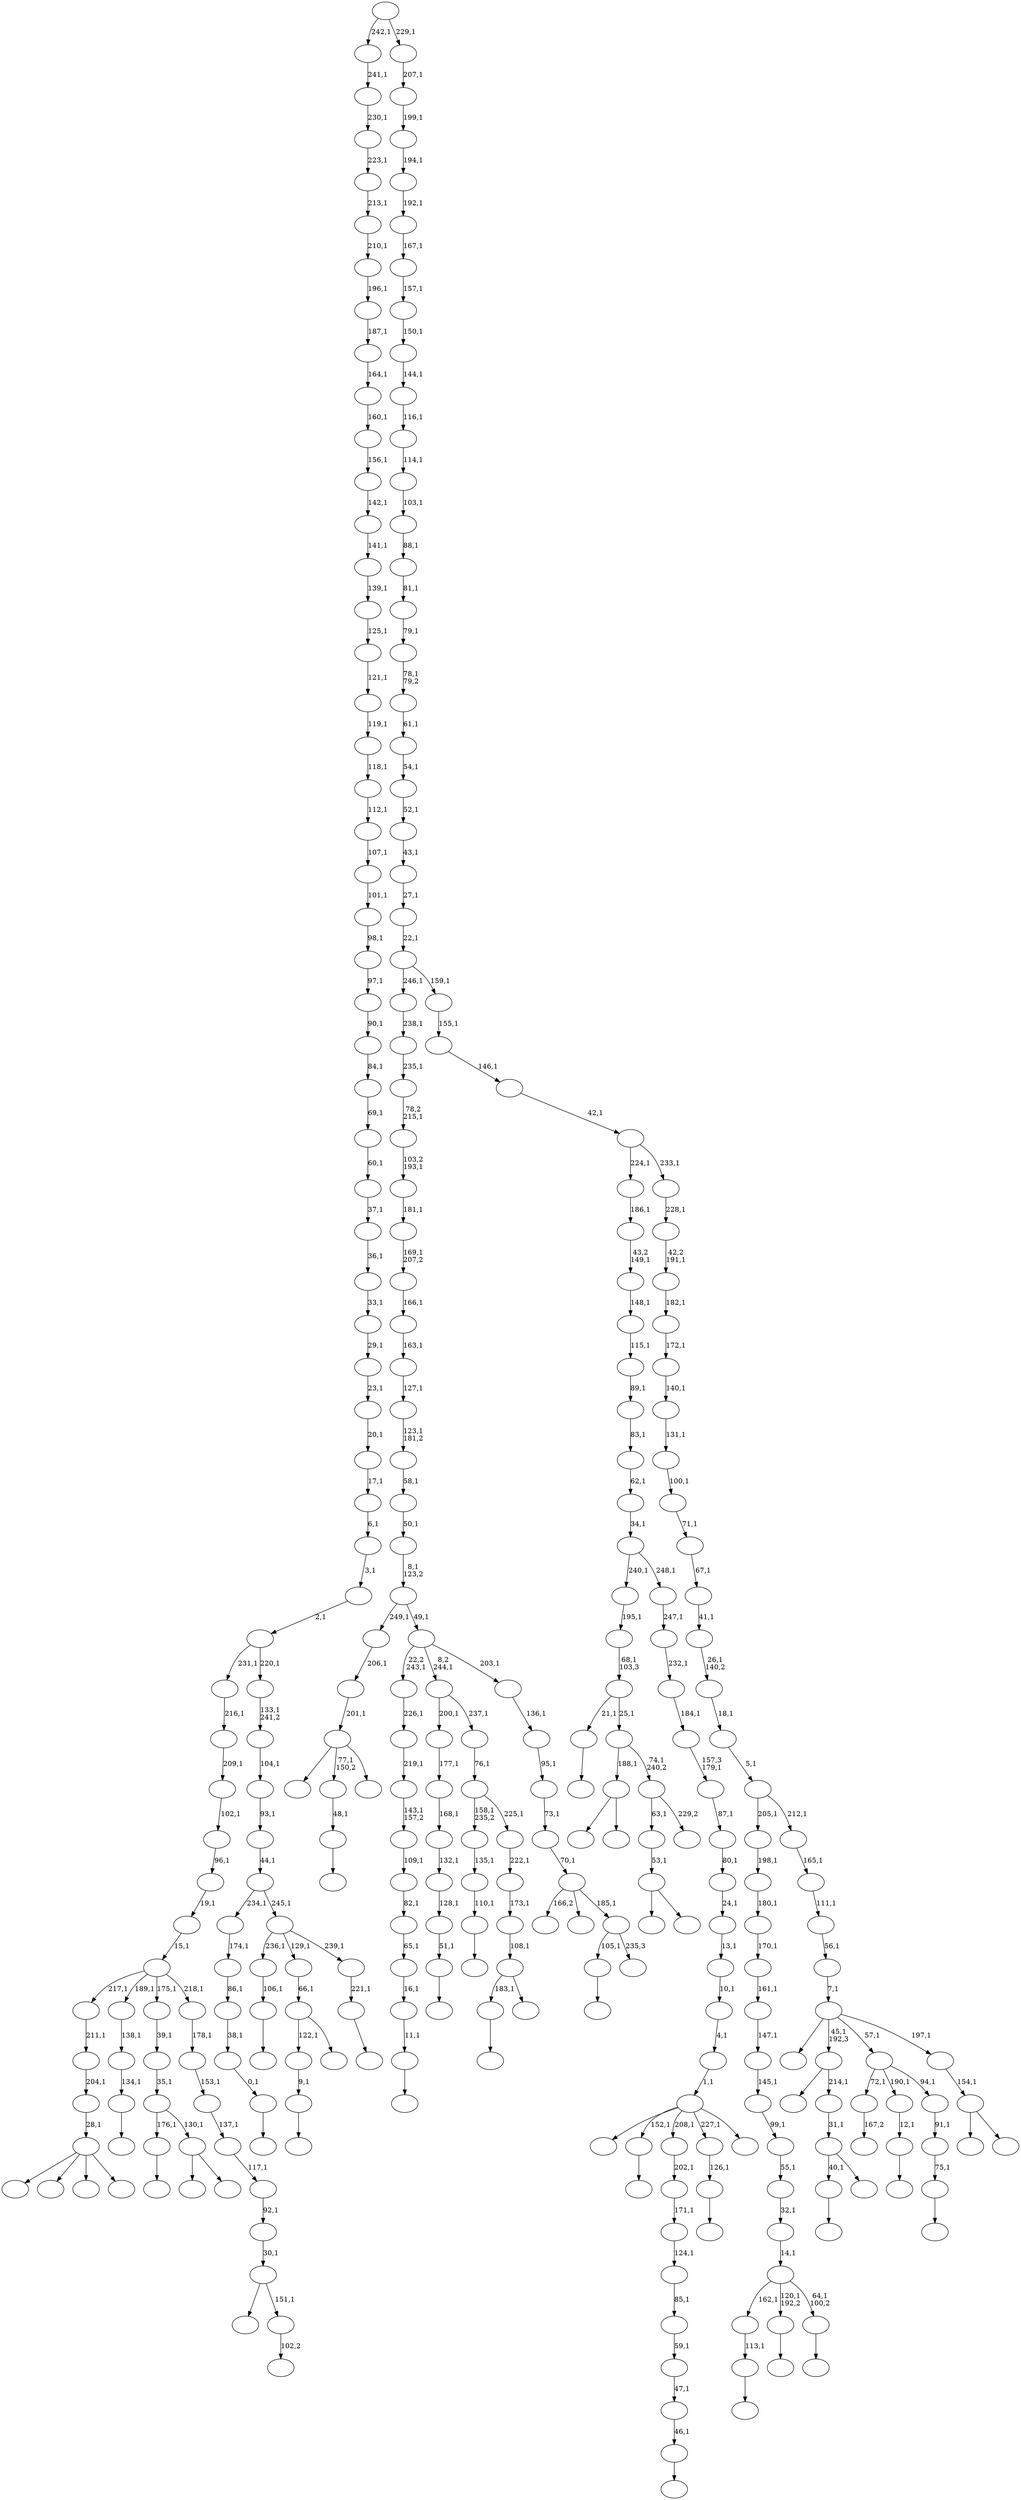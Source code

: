 digraph T {
	300 [label=""]
	299 [label=""]
	298 [label=""]
	297 [label=""]
	296 [label=""]
	295 [label=""]
	294 [label=""]
	293 [label=""]
	292 [label=""]
	291 [label=""]
	290 [label=""]
	289 [label=""]
	288 [label=""]
	287 [label=""]
	286 [label=""]
	285 [label=""]
	284 [label=""]
	283 [label=""]
	282 [label=""]
	281 [label=""]
	280 [label=""]
	279 [label=""]
	278 [label=""]
	277 [label=""]
	276 [label=""]
	275 [label=""]
	274 [label=""]
	273 [label=""]
	272 [label=""]
	271 [label=""]
	270 [label=""]
	269 [label=""]
	268 [label=""]
	267 [label=""]
	266 [label=""]
	265 [label=""]
	264 [label=""]
	263 [label=""]
	262 [label=""]
	261 [label=""]
	260 [label=""]
	259 [label=""]
	258 [label=""]
	257 [label=""]
	256 [label=""]
	255 [label=""]
	254 [label=""]
	253 [label=""]
	252 [label=""]
	251 [label=""]
	250 [label=""]
	249 [label=""]
	248 [label=""]
	247 [label=""]
	246 [label=""]
	245 [label=""]
	244 [label=""]
	243 [label=""]
	242 [label=""]
	241 [label=""]
	240 [label=""]
	239 [label=""]
	238 [label=""]
	237 [label=""]
	236 [label=""]
	235 [label=""]
	234 [label=""]
	233 [label=""]
	232 [label=""]
	231 [label=""]
	230 [label=""]
	229 [label=""]
	228 [label=""]
	227 [label=""]
	226 [label=""]
	225 [label=""]
	224 [label=""]
	223 [label=""]
	222 [label=""]
	221 [label=""]
	220 [label=""]
	219 [label=""]
	218 [label=""]
	217 [label=""]
	216 [label=""]
	215 [label=""]
	214 [label=""]
	213 [label=""]
	212 [label=""]
	211 [label=""]
	210 [label=""]
	209 [label=""]
	208 [label=""]
	207 [label=""]
	206 [label=""]
	205 [label=""]
	204 [label=""]
	203 [label=""]
	202 [label=""]
	201 [label=""]
	200 [label=""]
	199 [label=""]
	198 [label=""]
	197 [label=""]
	196 [label=""]
	195 [label=""]
	194 [label=""]
	193 [label=""]
	192 [label=""]
	191 [label=""]
	190 [label=""]
	189 [label=""]
	188 [label=""]
	187 [label=""]
	186 [label=""]
	185 [label=""]
	184 [label=""]
	183 [label=""]
	182 [label=""]
	181 [label=""]
	180 [label=""]
	179 [label=""]
	178 [label=""]
	177 [label=""]
	176 [label=""]
	175 [label=""]
	174 [label=""]
	173 [label=""]
	172 [label=""]
	171 [label=""]
	170 [label=""]
	169 [label=""]
	168 [label=""]
	167 [label=""]
	166 [label=""]
	165 [label=""]
	164 [label=""]
	163 [label=""]
	162 [label=""]
	161 [label=""]
	160 [label=""]
	159 [label=""]
	158 [label=""]
	157 [label=""]
	156 [label=""]
	155 [label=""]
	154 [label=""]
	153 [label=""]
	152 [label=""]
	151 [label=""]
	150 [label=""]
	149 [label=""]
	148 [label=""]
	147 [label=""]
	146 [label=""]
	145 [label=""]
	144 [label=""]
	143 [label=""]
	142 [label=""]
	141 [label=""]
	140 [label=""]
	139 [label=""]
	138 [label=""]
	137 [label=""]
	136 [label=""]
	135 [label=""]
	134 [label=""]
	133 [label=""]
	132 [label=""]
	131 [label=""]
	130 [label=""]
	129 [label=""]
	128 [label=""]
	127 [label=""]
	126 [label=""]
	125 [label=""]
	124 [label=""]
	123 [label=""]
	122 [label=""]
	121 [label=""]
	120 [label=""]
	119 [label=""]
	118 [label=""]
	117 [label=""]
	116 [label=""]
	115 [label=""]
	114 [label=""]
	113 [label=""]
	112 [label=""]
	111 [label=""]
	110 [label=""]
	109 [label=""]
	108 [label=""]
	107 [label=""]
	106 [label=""]
	105 [label=""]
	104 [label=""]
	103 [label=""]
	102 [label=""]
	101 [label=""]
	100 [label=""]
	99 [label=""]
	98 [label=""]
	97 [label=""]
	96 [label=""]
	95 [label=""]
	94 [label=""]
	93 [label=""]
	92 [label=""]
	91 [label=""]
	90 [label=""]
	89 [label=""]
	88 [label=""]
	87 [label=""]
	86 [label=""]
	85 [label=""]
	84 [label=""]
	83 [label=""]
	82 [label=""]
	81 [label=""]
	80 [label=""]
	79 [label=""]
	78 [label=""]
	77 [label=""]
	76 [label=""]
	75 [label=""]
	74 [label=""]
	73 [label=""]
	72 [label=""]
	71 [label=""]
	70 [label=""]
	69 [label=""]
	68 [label=""]
	67 [label=""]
	66 [label=""]
	65 [label=""]
	64 [label=""]
	63 [label=""]
	62 [label=""]
	61 [label=""]
	60 [label=""]
	59 [label=""]
	58 [label=""]
	57 [label=""]
	56 [label=""]
	55 [label=""]
	54 [label=""]
	53 [label=""]
	52 [label=""]
	51 [label=""]
	50 [label=""]
	49 [label=""]
	48 [label=""]
	47 [label=""]
	46 [label=""]
	45 [label=""]
	44 [label=""]
	43 [label=""]
	42 [label=""]
	41 [label=""]
	40 [label=""]
	39 [label=""]
	38 [label=""]
	37 [label=""]
	36 [label=""]
	35 [label=""]
	34 [label=""]
	33 [label=""]
	32 [label=""]
	31 [label=""]
	30 [label=""]
	29 [label=""]
	28 [label=""]
	27 [label=""]
	26 [label=""]
	25 [label=""]
	24 [label=""]
	23 [label=""]
	22 [label=""]
	21 [label=""]
	20 [label=""]
	19 [label=""]
	18 [label=""]
	17 [label=""]
	16 [label=""]
	15 [label=""]
	14 [label=""]
	13 [label=""]
	12 [label=""]
	11 [label=""]
	10 [label=""]
	9 [label=""]
	8 [label=""]
	7 [label=""]
	6 [label=""]
	5 [label=""]
	4 [label=""]
	3 [label=""]
	2 [label=""]
	1 [label=""]
	0 [label=""]
	299 -> 300 [label=""]
	298 -> 299 [label="51,1"]
	297 -> 298 [label="128,1"]
	296 -> 297 [label="132,1"]
	295 -> 296 [label="168,1"]
	294 -> 295 [label="177,1"]
	291 -> 292 [label=""]
	290 -> 291 [label="110,1"]
	289 -> 290 [label="135,1"]
	286 -> 287 [label=""]
	285 -> 286 [label="106,1"]
	283 -> 284 [label=""]
	280 -> 281 [label=""]
	278 -> 279 [label=""]
	277 -> 278 [label="113,1"]
	272 -> 273 [label=""]
	270 -> 271 [label=""]
	269 -> 270 [label="9,1"]
	266 -> 267 [label=""]
	265 -> 266 [label="0,1"]
	264 -> 265 [label="38,1"]
	263 -> 264 [label="86,1"]
	262 -> 263 [label="174,1"]
	259 -> 293 [label=""]
	259 -> 260 [label=""]
	258 -> 259 [label="53,1"]
	252 -> 253 [label=""]
	250 -> 251 [label=""]
	249 -> 250 [label="46,1"]
	248 -> 249 [label="47,1"]
	247 -> 248 [label="59,1"]
	246 -> 247 [label="85,1"]
	245 -> 246 [label="124,1"]
	244 -> 245 [label="171,1"]
	243 -> 244 [label="202,1"]
	241 -> 242 [label=""]
	238 -> 239 [label=""]
	237 -> 277 [label="162,1"]
	237 -> 241 [label="120,1\n192,2"]
	237 -> 238 [label="64,1\n100,2"]
	236 -> 237 [label="14,1"]
	235 -> 236 [label="32,1"]
	234 -> 235 [label="55,1"]
	233 -> 234 [label="99,1"]
	232 -> 233 [label="145,1"]
	231 -> 232 [label="147,1"]
	230 -> 231 [label="161,1"]
	229 -> 230 [label="170,1"]
	228 -> 229 [label="180,1"]
	227 -> 228 [label="198,1"]
	225 -> 274 [label=""]
	225 -> 257 [label=""]
	225 -> 240 [label=""]
	225 -> 226 [label=""]
	224 -> 225 [label="28,1"]
	223 -> 224 [label="204,1"]
	222 -> 223 [label="211,1"]
	220 -> 221 [label=""]
	219 -> 220 [label="126,1"]
	217 -> 218 [label=""]
	216 -> 217 [label="134,1"]
	215 -> 216 [label="138,1"]
	213 -> 214 [label=""]
	211 -> 212 [label=""]
	210 -> 211 [label="48,1"]
	208 -> 209 [label=""]
	207 -> 208 [label="11,1"]
	206 -> 207 [label="16,1"]
	205 -> 206 [label="65,1"]
	204 -> 205 [label="82,1"]
	203 -> 204 [label="109,1"]
	202 -> 203 [label="143,1\n157,2"]
	201 -> 202 [label="219,1"]
	200 -> 201 [label="226,1"]
	198 -> 272 [label="40,1"]
	198 -> 199 [label=""]
	197 -> 198 [label="31,1"]
	196 -> 275 [label=""]
	196 -> 197 [label="214,1"]
	194 -> 195 [label="167,2"]
	192 -> 254 [label=""]
	192 -> 210 [label="77,1\n150,2"]
	192 -> 193 [label=""]
	191 -> 192 [label="201,1"]
	190 -> 191 [label="206,1"]
	188 -> 268 [label=""]
	188 -> 189 [label=""]
	186 -> 187 [label=""]
	184 -> 185 [label=""]
	183 -> 184 [label="12,1"]
	181 -> 213 [label="183,1"]
	181 -> 182 [label=""]
	180 -> 181 [label="108,1"]
	179 -> 180 [label="173,1"]
	178 -> 179 [label="222,1"]
	177 -> 289 [label="158,1\n235,2"]
	177 -> 178 [label="225,1"]
	176 -> 177 [label="76,1"]
	175 -> 294 [label="200,1"]
	175 -> 176 [label="237,1"]
	173 -> 258 [label="63,1"]
	173 -> 174 [label="229,2"]
	172 -> 188 [label="188,1"]
	172 -> 173 [label="74,1\n240,2"]
	171 -> 186 [label="21,1"]
	171 -> 172 [label="25,1"]
	170 -> 171 [label="68,1\n103,3"]
	169 -> 170 [label="195,1"]
	166 -> 168 [label=""]
	166 -> 167 [label=""]
	165 -> 252 [label="176,1"]
	165 -> 166 [label="130,1"]
	164 -> 165 [label="35,1"]
	163 -> 164 [label="39,1"]
	161 -> 269 [label="122,1"]
	161 -> 162 [label=""]
	160 -> 161 [label="66,1"]
	158 -> 159 [label="102,2"]
	157 -> 288 [label=""]
	157 -> 158 [label="151,1"]
	156 -> 157 [label="30,1"]
	155 -> 156 [label="92,1"]
	154 -> 155 [label="117,1"]
	153 -> 154 [label="137,1"]
	152 -> 153 [label="153,1"]
	151 -> 152 [label="178,1"]
	150 -> 222 [label="217,1"]
	150 -> 215 [label="189,1"]
	150 -> 163 [label="175,1"]
	150 -> 151 [label="218,1"]
	149 -> 150 [label="15,1"]
	148 -> 149 [label="19,1"]
	147 -> 148 [label="96,1"]
	146 -> 147 [label="102,1"]
	145 -> 146 [label="209,1"]
	144 -> 145 [label="216,1"]
	142 -> 143 [label=""]
	141 -> 142 [label="75,1"]
	140 -> 141 [label="91,1"]
	139 -> 194 [label="72,1"]
	139 -> 183 [label="190,1"]
	139 -> 140 [label="94,1"]
	137 -> 283 [label="105,1"]
	137 -> 138 [label="235,3"]
	136 -> 276 [label="166,2"]
	136 -> 255 [label=""]
	136 -> 137 [label="185,1"]
	135 -> 136 [label="70,1"]
	134 -> 135 [label="73,1"]
	133 -> 134 [label="95,1"]
	132 -> 133 [label="136,1"]
	131 -> 200 [label="22,2\n243,1"]
	131 -> 175 [label="8,2\n244,1"]
	131 -> 132 [label="203,1"]
	130 -> 190 [label="249,1"]
	130 -> 131 [label="49,1"]
	129 -> 130 [label="8,1\n123,2"]
	128 -> 129 [label="50,1"]
	127 -> 128 [label="58,1"]
	126 -> 127 [label="123,1\n181,2"]
	125 -> 126 [label="127,1"]
	124 -> 125 [label="163,1"]
	123 -> 124 [label="166,1"]
	122 -> 123 [label="169,1\n207,2"]
	121 -> 122 [label="181,1"]
	120 -> 121 [label="103,2\n193,1"]
	119 -> 120 [label="78,2\n215,1"]
	118 -> 119 [label="235,1"]
	117 -> 118 [label="238,1"]
	115 -> 282 [label=""]
	115 -> 280 [label="152,1"]
	115 -> 243 [label="208,1"]
	115 -> 219 [label="227,1"]
	115 -> 116 [label=""]
	114 -> 115 [label="1,1"]
	113 -> 114 [label="4,1"]
	112 -> 113 [label="10,1"]
	111 -> 112 [label="13,1"]
	110 -> 111 [label="24,1"]
	109 -> 110 [label="80,1"]
	108 -> 109 [label="87,1"]
	107 -> 108 [label="157,3\n179,1"]
	106 -> 107 [label="184,1"]
	105 -> 106 [label="232,1"]
	104 -> 105 [label="247,1"]
	103 -> 169 [label="240,1"]
	103 -> 104 [label="248,1"]
	102 -> 103 [label="34,1"]
	101 -> 102 [label="62,1"]
	100 -> 101 [label="83,1"]
	99 -> 100 [label="89,1"]
	98 -> 99 [label="115,1"]
	97 -> 98 [label="148,1"]
	96 -> 97 [label="43,2\n149,1"]
	95 -> 96 [label="186,1"]
	93 -> 94 [label=""]
	92 -> 93 [label="221,1"]
	91 -> 285 [label="236,1"]
	91 -> 160 [label="129,1"]
	91 -> 92 [label="239,1"]
	90 -> 262 [label="234,1"]
	90 -> 91 [label="245,1"]
	89 -> 90 [label="44,1"]
	88 -> 89 [label="93,1"]
	87 -> 88 [label="104,1"]
	86 -> 87 [label="133,1\n241,2"]
	85 -> 144 [label="231,1"]
	85 -> 86 [label="220,1"]
	84 -> 85 [label="2,1"]
	83 -> 84 [label="3,1"]
	82 -> 83 [label="6,1"]
	81 -> 82 [label="17,1"]
	80 -> 81 [label="20,1"]
	79 -> 80 [label="23,1"]
	78 -> 79 [label="29,1"]
	77 -> 78 [label="33,1"]
	76 -> 77 [label="36,1"]
	75 -> 76 [label="37,1"]
	74 -> 75 [label="60,1"]
	73 -> 74 [label="69,1"]
	72 -> 73 [label="84,1"]
	71 -> 72 [label="90,1"]
	70 -> 71 [label="97,1"]
	69 -> 70 [label="98,1"]
	68 -> 69 [label="101,1"]
	67 -> 68 [label="107,1"]
	66 -> 67 [label="112,1"]
	65 -> 66 [label="118,1"]
	64 -> 65 [label="119,1"]
	63 -> 64 [label="121,1"]
	62 -> 63 [label="125,1"]
	61 -> 62 [label="139,1"]
	60 -> 61 [label="141,1"]
	59 -> 60 [label="142,1"]
	58 -> 59 [label="156,1"]
	57 -> 58 [label="160,1"]
	56 -> 57 [label="164,1"]
	55 -> 56 [label="187,1"]
	54 -> 55 [label="196,1"]
	53 -> 54 [label="210,1"]
	52 -> 53 [label="213,1"]
	51 -> 52 [label="223,1"]
	50 -> 51 [label="230,1"]
	49 -> 50 [label="241,1"]
	47 -> 256 [label=""]
	47 -> 48 [label=""]
	46 -> 47 [label="154,1"]
	45 -> 261 [label=""]
	45 -> 196 [label="45,1\n192,3"]
	45 -> 139 [label="57,1"]
	45 -> 46 [label="197,1"]
	44 -> 45 [label="7,1"]
	43 -> 44 [label="56,1"]
	42 -> 43 [label="111,1"]
	41 -> 42 [label="165,1"]
	40 -> 227 [label="205,1"]
	40 -> 41 [label="212,1"]
	39 -> 40 [label="5,1"]
	38 -> 39 [label="18,1"]
	37 -> 38 [label="26,1\n140,2"]
	36 -> 37 [label="41,1"]
	35 -> 36 [label="67,1"]
	34 -> 35 [label="71,1"]
	33 -> 34 [label="100,1"]
	32 -> 33 [label="131,1"]
	31 -> 32 [label="140,1"]
	30 -> 31 [label="172,1"]
	29 -> 30 [label="182,1"]
	28 -> 29 [label="42,2\n191,1"]
	27 -> 28 [label="228,1"]
	26 -> 95 [label="224,1"]
	26 -> 27 [label="233,1"]
	25 -> 26 [label="42,1"]
	24 -> 25 [label="146,1"]
	23 -> 24 [label="155,1"]
	22 -> 117 [label="246,1"]
	22 -> 23 [label="159,1"]
	21 -> 22 [label="22,1"]
	20 -> 21 [label="27,1"]
	19 -> 20 [label="43,1"]
	18 -> 19 [label="52,1"]
	17 -> 18 [label="54,1"]
	16 -> 17 [label="61,1"]
	15 -> 16 [label="78,1\n79,2"]
	14 -> 15 [label="79,1"]
	13 -> 14 [label="81,1"]
	12 -> 13 [label="88,1"]
	11 -> 12 [label="103,1"]
	10 -> 11 [label="114,1"]
	9 -> 10 [label="116,1"]
	8 -> 9 [label="144,1"]
	7 -> 8 [label="150,1"]
	6 -> 7 [label="157,1"]
	5 -> 6 [label="167,1"]
	4 -> 5 [label="192,1"]
	3 -> 4 [label="194,1"]
	2 -> 3 [label="199,1"]
	1 -> 2 [label="207,1"]
	0 -> 49 [label="242,1"]
	0 -> 1 [label="229,1"]
}
